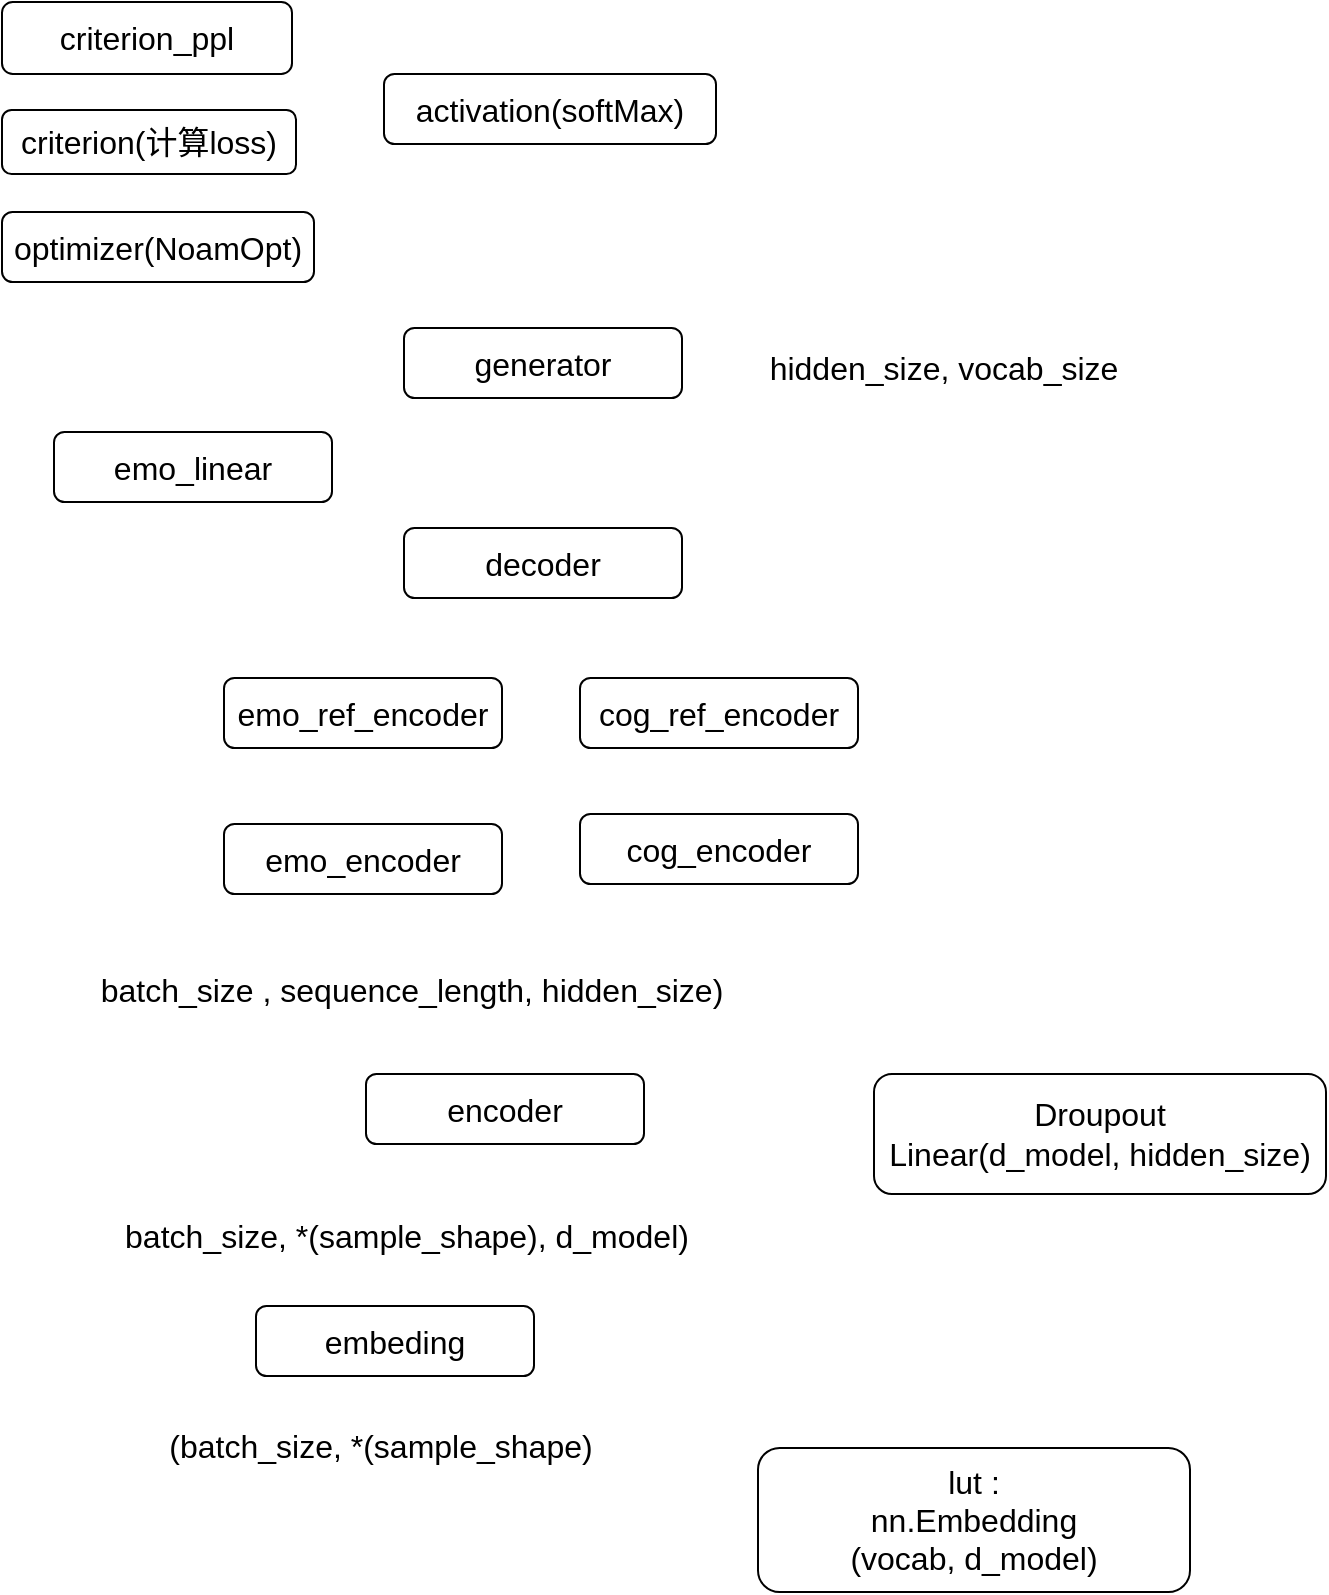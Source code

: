 <mxfile version="22.1.21" type="github">
  <diagram name="第 1 页" id="ihWGKwlDa6VRTUdzQJky">
    <mxGraphModel dx="1048" dy="1568" grid="0" gridSize="10" guides="1" tooltips="1" connect="1" arrows="1" fold="1" page="0" pageScale="1" pageWidth="827" pageHeight="1169" math="0" shadow="0">
      <root>
        <mxCell id="0" />
        <mxCell id="1" parent="0" />
        <mxCell id="0dc50Q2low9ilCVPcxdN-1" value="embeding" style="rounded=1;whiteSpace=wrap;html=1;fontSize=16;" vertex="1" parent="1">
          <mxGeometry x="-166" y="167" width="139" height="35" as="geometry" />
        </mxCell>
        <mxCell id="0dc50Q2low9ilCVPcxdN-2" value="encoder" style="rounded=1;whiteSpace=wrap;html=1;fontSize=16;" vertex="1" parent="1">
          <mxGeometry x="-111" y="51" width="139" height="35" as="geometry" />
        </mxCell>
        <mxCell id="0dc50Q2low9ilCVPcxdN-3" value="emo_encoder" style="rounded=1;whiteSpace=wrap;html=1;fontSize=16;" vertex="1" parent="1">
          <mxGeometry x="-182" y="-74" width="139" height="35" as="geometry" />
        </mxCell>
        <mxCell id="0dc50Q2low9ilCVPcxdN-4" value="cog_encoder" style="rounded=1;whiteSpace=wrap;html=1;fontSize=16;" vertex="1" parent="1">
          <mxGeometry x="-4" y="-79" width="139" height="35" as="geometry" />
        </mxCell>
        <mxCell id="0dc50Q2low9ilCVPcxdN-5" value="emo_ref_encoder" style="rounded=1;whiteSpace=wrap;html=1;fontSize=16;" vertex="1" parent="1">
          <mxGeometry x="-182" y="-147" width="139" height="35" as="geometry" />
        </mxCell>
        <mxCell id="0dc50Q2low9ilCVPcxdN-6" value="cog_ref_encoder" style="rounded=1;whiteSpace=wrap;html=1;fontSize=16;" vertex="1" parent="1">
          <mxGeometry x="-4" y="-147" width="139" height="35" as="geometry" />
        </mxCell>
        <mxCell id="0dc50Q2low9ilCVPcxdN-7" value="decoder" style="rounded=1;whiteSpace=wrap;html=1;fontSize=16;" vertex="1" parent="1">
          <mxGeometry x="-92" y="-222" width="139" height="35" as="geometry" />
        </mxCell>
        <mxCell id="0dc50Q2low9ilCVPcxdN-8" value="emo_linear" style="rounded=1;whiteSpace=wrap;html=1;fontSize=16;" vertex="1" parent="1">
          <mxGeometry x="-267" y="-270" width="139" height="35" as="geometry" />
        </mxCell>
        <mxCell id="0dc50Q2low9ilCVPcxdN-9" value="generator" style="rounded=1;whiteSpace=wrap;html=1;fontSize=16;" vertex="1" parent="1">
          <mxGeometry x="-92" y="-322" width="139" height="35" as="geometry" />
        </mxCell>
        <mxCell id="0dc50Q2low9ilCVPcxdN-10" value="activation(softMax)" style="rounded=1;whiteSpace=wrap;html=1;fontSize=16;" vertex="1" parent="1">
          <mxGeometry x="-102" y="-449" width="166" height="35" as="geometry" />
        </mxCell>
        <mxCell id="0dc50Q2low9ilCVPcxdN-11" value="criterion(计算loss)" style="rounded=1;whiteSpace=wrap;html=1;fontSize=16;" vertex="1" parent="1">
          <mxGeometry x="-293" y="-431" width="147" height="32" as="geometry" />
        </mxCell>
        <mxCell id="0dc50Q2low9ilCVPcxdN-12" value="optimizer(NoamOpt)" style="rounded=1;whiteSpace=wrap;html=1;fontSize=16;" vertex="1" parent="1">
          <mxGeometry x="-293" y="-380" width="156" height="35" as="geometry" />
        </mxCell>
        <mxCell id="0dc50Q2low9ilCVPcxdN-13" value="criterion_ppl" style="rounded=1;whiteSpace=wrap;html=1;fontSize=16;" vertex="1" parent="1">
          <mxGeometry x="-293" y="-485" width="145" height="36" as="geometry" />
        </mxCell>
        <mxCell id="0dc50Q2low9ilCVPcxdN-15" value="lut :&lt;br&gt;nn.Embedding&lt;br&gt;(vocab, d_model)" style="rounded=1;whiteSpace=wrap;html=1;fontSize=16;" vertex="1" parent="1">
          <mxGeometry x="85" y="238" width="216" height="72" as="geometry" />
        </mxCell>
        <mxCell id="0dc50Q2low9ilCVPcxdN-16" value="(batch_size, *(sample_shape)" style="text;html=1;strokeColor=none;fillColor=none;align=center;verticalAlign=middle;whiteSpace=wrap;rounded=0;fontSize=16;" vertex="1" parent="1">
          <mxGeometry x="-231" y="222" width="255" height="30" as="geometry" />
        </mxCell>
        <mxCell id="0dc50Q2low9ilCVPcxdN-17" value="batch_size, *(sample_shape), d_model)" style="text;html=1;strokeColor=none;fillColor=none;align=center;verticalAlign=middle;whiteSpace=wrap;rounded=0;fontSize=16;" vertex="1" parent="1">
          <mxGeometry x="-248" y="117" width="315" height="30" as="geometry" />
        </mxCell>
        <mxCell id="0dc50Q2low9ilCVPcxdN-19" value="batch_size , sequence_length, hidden_size)" style="text;html=1;strokeColor=none;fillColor=none;align=center;verticalAlign=middle;whiteSpace=wrap;rounded=0;fontSize=16;" vertex="1" parent="1">
          <mxGeometry x="-261" y="-6" width="346" height="30" as="geometry" />
        </mxCell>
        <mxCell id="0dc50Q2low9ilCVPcxdN-20" value="Droupout&lt;br&gt;Linear(d_model, hidden_size)" style="rounded=1;whiteSpace=wrap;html=1;fontSize=16;" vertex="1" parent="1">
          <mxGeometry x="143" y="51" width="226" height="60" as="geometry" />
        </mxCell>
        <mxCell id="0dc50Q2low9ilCVPcxdN-22" value="hidden_size, vocab_size" style="text;html=1;strokeColor=none;fillColor=none;align=center;verticalAlign=middle;whiteSpace=wrap;rounded=0;fontSize=16;" vertex="1" parent="1">
          <mxGeometry x="80" y="-317" width="196" height="30" as="geometry" />
        </mxCell>
      </root>
    </mxGraphModel>
  </diagram>
</mxfile>
